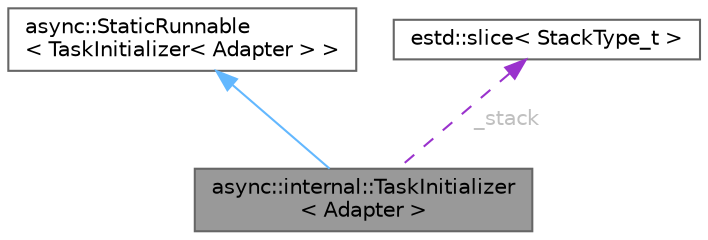 digraph "async::internal::TaskInitializer&lt; Adapter &gt;"
{
 // LATEX_PDF_SIZE
  bgcolor="transparent";
  edge [fontname=Helvetica,fontsize=10,labelfontname=Helvetica,labelfontsize=10];
  node [fontname=Helvetica,fontsize=10,shape=box,height=0.2,width=0.4];
  Node1 [id="Node000001",label="async::internal::TaskInitializer\l\< Adapter \>",height=0.2,width=0.4,color="gray40", fillcolor="grey60", style="filled", fontcolor="black",tooltip=" "];
  Node2 -> Node1 [id="edge1_Node000001_Node000002",dir="back",color="steelblue1",style="solid",tooltip=" "];
  Node2 [id="Node000002",label="async::StaticRunnable\l\< TaskInitializer\< Adapter \> \>",height=0.2,width=0.4,color="gray40", fillcolor="white", style="filled",URL="$d3/d17/classasync_1_1StaticRunnable.html",tooltip=" "];
  Node3 -> Node1 [id="edge2_Node000001_Node000003",dir="back",color="darkorchid3",style="dashed",tooltip=" ",label=" _stack",fontcolor="grey" ];
  Node3 [id="Node000003",label="estd::slice\< StackType_t \>",height=0.2,width=0.4,color="gray40", fillcolor="white", style="filled",URL="$da/d75/classestd_1_1slice.html",tooltip=" "];
}
